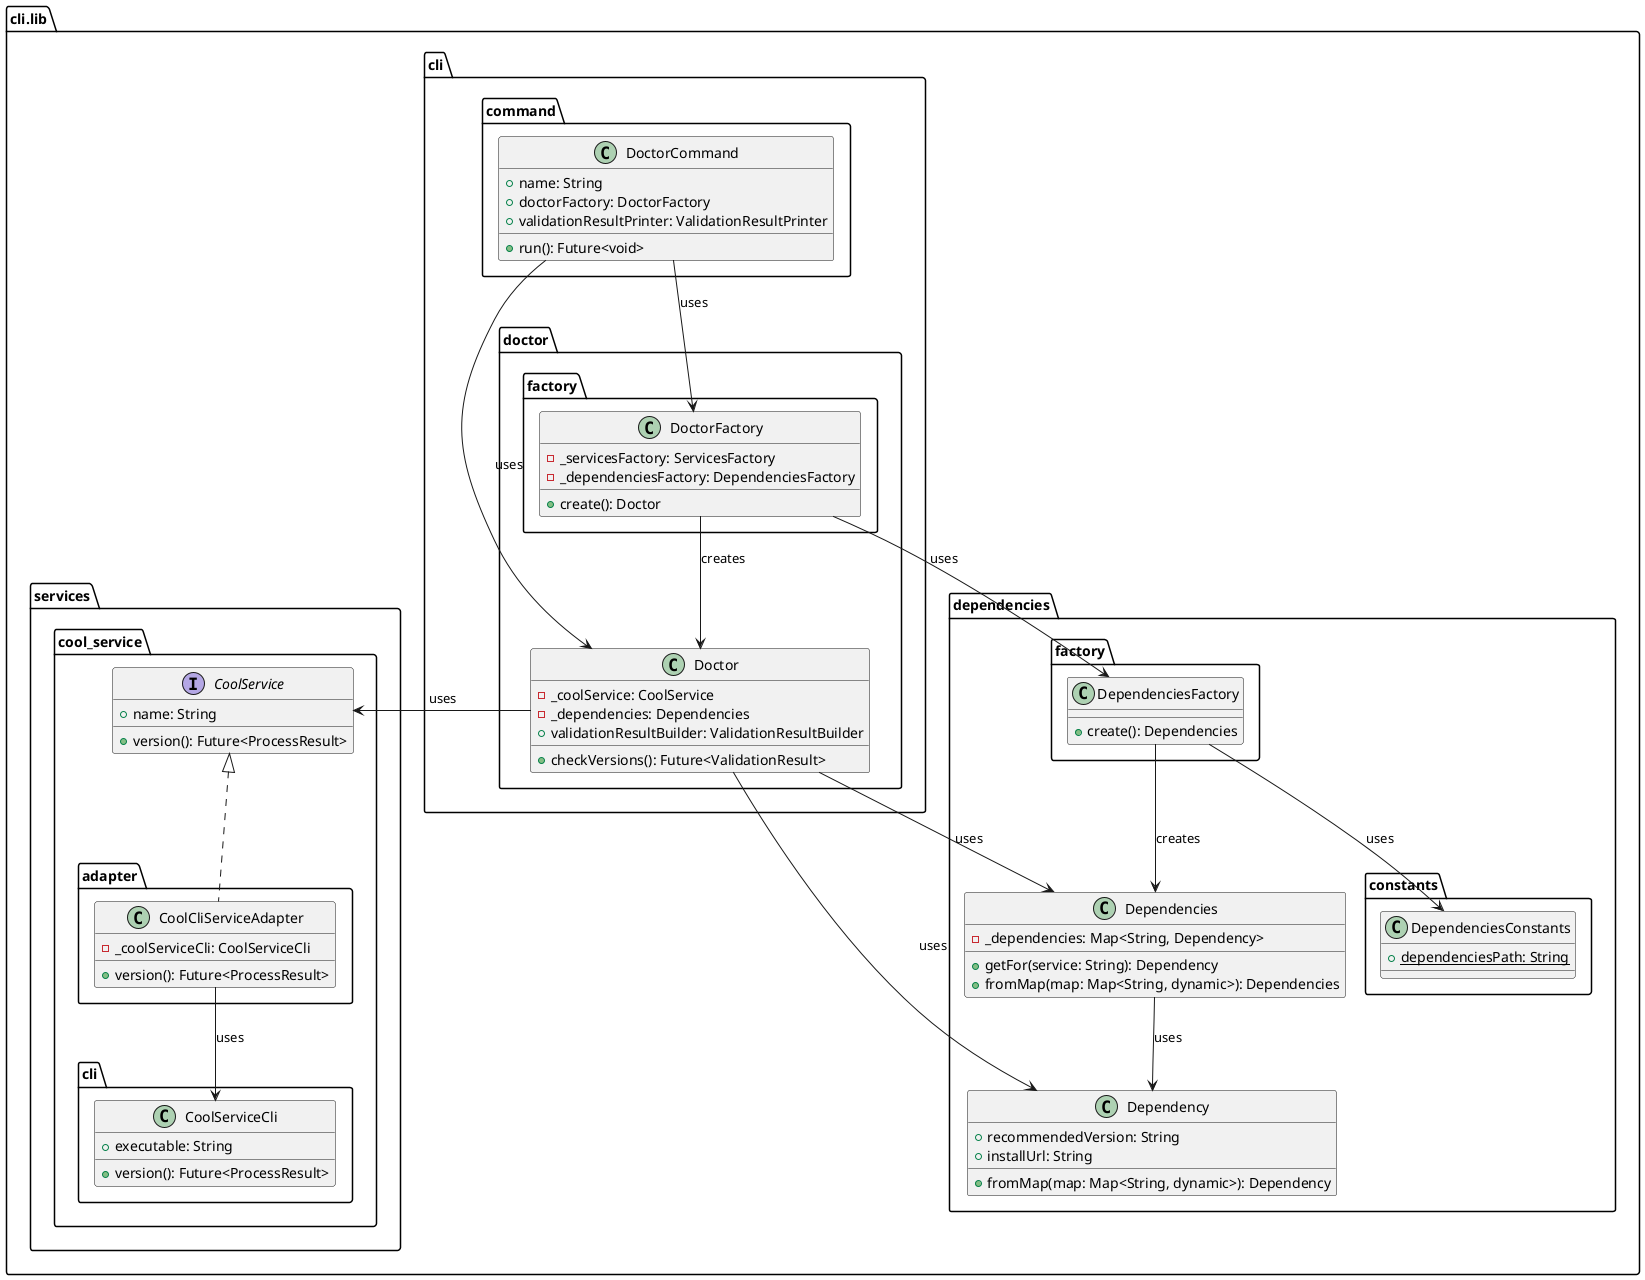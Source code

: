 @startuml doctor_output_improvements_class_diagram

package cli.lib as cli_lib {
    package cli {
        package command {
            class DoctorCommand {
                + name: String
                + doctorFactory: DoctorFactory
                + validationResultPrinter: ValidationResultPrinter

                + run(): Future<void>
            }
        }

        package doctor {
            class Doctor {
                - _coolService: CoolService
                - _dependencies: Dependencies
                + validationResultBuilder: ValidationResultBuilder

                + checkVersions(): Future<ValidationResult>
            }

            package factory as doctor_factory {
                class DoctorFactory {
                    - _servicesFactory: ServicesFactory
                    - _dependenciesFactory: DependenciesFactory

                    + create(): Doctor
                }
            }
        }
    }

    package services {
        package cool_service {
            package adapter {
                class CoolCliServiceAdapter {
                    - _coolServiceCli: CoolServiceCli

                    + version(): Future<ProcessResult>
                }
            }

            package cli as cool_service_cli {
                class CoolServiceCli {
                    + executable: String

                    + version(): Future<ProcessResult>
                }
            }

            interface CoolService {
                + name: String
                + version(): Future<ProcessResult>
            }
        }
    }

    package dependencies {
        package factory as dependencies_factory {
            class DependenciesFactory {
                + create(): Dependencies
            }
        }

        package constants {
            class DependenciesConstants {
                + {static} dependenciesPath: String
            }
        }

        class Dependency {
            + recommendedVersion: String
            + installUrl: String

            + fromMap(map: Map<String, dynamic>): Dependency
        }

        class Dependencies {
            - _dependencies: Map<String, Dependency>

            + getFor(service: String): Dependency
            + fromMap(map: Map<String, dynamic>): Dependencies
        }
    }
}

DoctorCommand --> Doctor : uses
DoctorCommand --> DoctorFactory : uses

DoctorFactory --> Doctor : creates
DoctorFactory --> DependenciesFactory : uses

Doctor -left-> CoolService : uses
Doctor --> Dependencies : uses
Doctor --> Dependency : uses

CoolCliServiceAdapter .up.|> CoolService
CoolCliServiceAdapter -down-> CoolServiceCli : uses

DependenciesFactory --> Dependencies : creates
DependenciesFactory --> DependenciesConstants : uses

Dependencies --> Dependency : uses

@enduml
